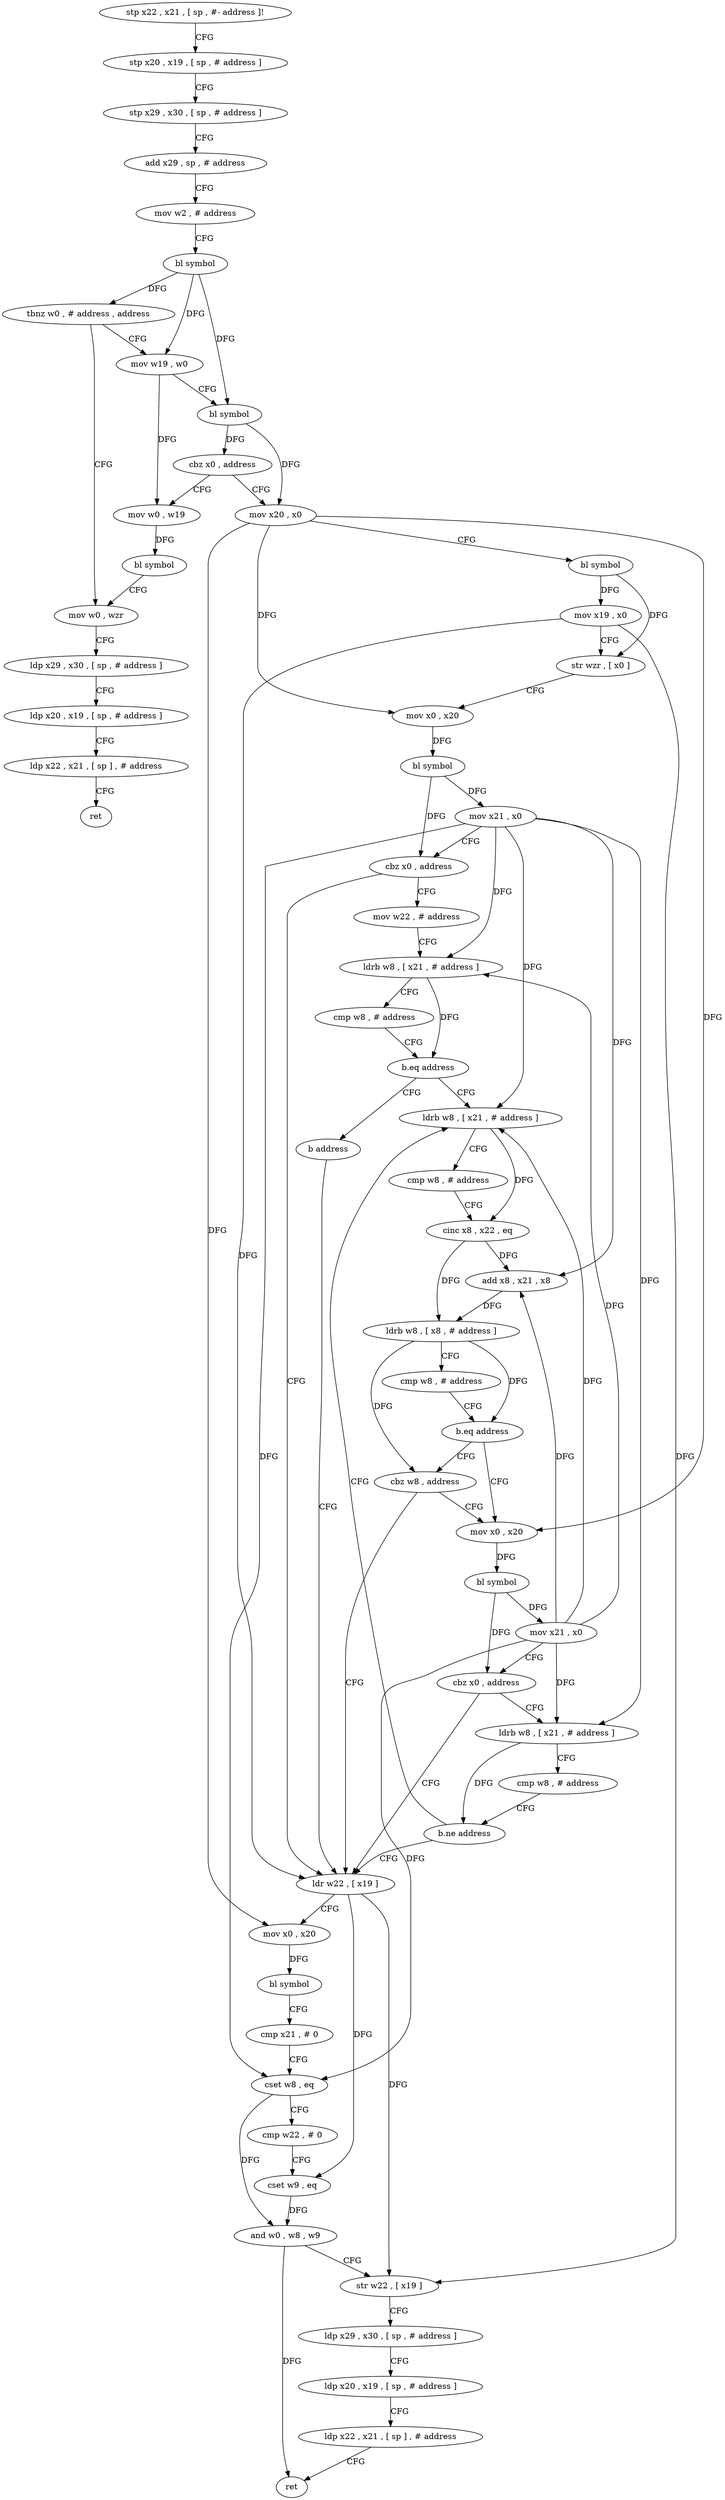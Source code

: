 digraph "func" {
"4208956" [label = "stp x22 , x21 , [ sp , #- address ]!" ]
"4208960" [label = "stp x20 , x19 , [ sp , # address ]" ]
"4208964" [label = "stp x29 , x30 , [ sp , # address ]" ]
"4208968" [label = "add x29 , sp , # address" ]
"4208972" [label = "mov w2 , # address" ]
"4208976" [label = "bl symbol" ]
"4208980" [label = "tbnz w0 , # address , address" ]
"4209168" [label = "mov w0 , wzr" ]
"4208984" [label = "mov w19 , w0" ]
"4209172" [label = "ldp x29 , x30 , [ sp , # address ]" ]
"4209176" [label = "ldp x20 , x19 , [ sp , # address ]" ]
"4209180" [label = "ldp x22 , x21 , [ sp ] , # address" ]
"4209184" [label = "ret" ]
"4208988" [label = "bl symbol" ]
"4208992" [label = "cbz x0 , address" ]
"4209160" [label = "mov w0 , w19" ]
"4208996" [label = "mov x20 , x0" ]
"4209164" [label = "bl symbol" ]
"4209000" [label = "bl symbol" ]
"4209004" [label = "mov x19 , x0" ]
"4209008" [label = "str wzr , [ x0 ]" ]
"4209012" [label = "mov x0 , x20" ]
"4209016" [label = "bl symbol" ]
"4209020" [label = "mov x21 , x0" ]
"4209024" [label = "cbz x0 , address" ]
"4209108" [label = "ldr w22 , [ x19 ]" ]
"4209028" [label = "mov w22 , # address" ]
"4209112" [label = "mov x0 , x20" ]
"4209116" [label = "bl symbol" ]
"4209120" [label = "cmp x21 , # 0" ]
"4209124" [label = "cset w8 , eq" ]
"4209128" [label = "cmp w22 , # 0" ]
"4209132" [label = "cset w9 , eq" ]
"4209136" [label = "and w0 , w8 , w9" ]
"4209140" [label = "str w22 , [ x19 ]" ]
"4209144" [label = "ldp x29 , x30 , [ sp , # address ]" ]
"4209148" [label = "ldp x20 , x19 , [ sp , # address ]" ]
"4209152" [label = "ldp x22 , x21 , [ sp ] , # address" ]
"4209156" [label = "ret" ]
"4209032" [label = "ldrb w8 , [ x21 , # address ]" ]
"4209036" [label = "cmp w8 , # address" ]
"4209040" [label = "b.eq address" ]
"4209076" [label = "ldrb w8 , [ x21 , # address ]" ]
"4209044" [label = "b address" ]
"4209080" [label = "cmp w8 , # address" ]
"4209084" [label = "cinc x8 , x22 , eq" ]
"4209088" [label = "add x8 , x21 , x8" ]
"4209092" [label = "ldrb w8 , [ x8 , # address ]" ]
"4209096" [label = "cmp w8 , # address" ]
"4209100" [label = "b.eq address" ]
"4209048" [label = "mov x0 , x20" ]
"4209104" [label = "cbz w8 , address" ]
"4209052" [label = "bl symbol" ]
"4209056" [label = "mov x21 , x0" ]
"4209060" [label = "cbz x0 , address" ]
"4209064" [label = "ldrb w8 , [ x21 , # address ]" ]
"4209068" [label = "cmp w8 , # address" ]
"4209072" [label = "b.ne address" ]
"4208956" -> "4208960" [ label = "CFG" ]
"4208960" -> "4208964" [ label = "CFG" ]
"4208964" -> "4208968" [ label = "CFG" ]
"4208968" -> "4208972" [ label = "CFG" ]
"4208972" -> "4208976" [ label = "CFG" ]
"4208976" -> "4208980" [ label = "DFG" ]
"4208976" -> "4208984" [ label = "DFG" ]
"4208976" -> "4208988" [ label = "DFG" ]
"4208980" -> "4209168" [ label = "CFG" ]
"4208980" -> "4208984" [ label = "CFG" ]
"4209168" -> "4209172" [ label = "CFG" ]
"4208984" -> "4208988" [ label = "CFG" ]
"4208984" -> "4209160" [ label = "DFG" ]
"4209172" -> "4209176" [ label = "CFG" ]
"4209176" -> "4209180" [ label = "CFG" ]
"4209180" -> "4209184" [ label = "CFG" ]
"4208988" -> "4208992" [ label = "DFG" ]
"4208988" -> "4208996" [ label = "DFG" ]
"4208992" -> "4209160" [ label = "CFG" ]
"4208992" -> "4208996" [ label = "CFG" ]
"4209160" -> "4209164" [ label = "DFG" ]
"4208996" -> "4209000" [ label = "CFG" ]
"4208996" -> "4209012" [ label = "DFG" ]
"4208996" -> "4209112" [ label = "DFG" ]
"4208996" -> "4209048" [ label = "DFG" ]
"4209164" -> "4209168" [ label = "CFG" ]
"4209000" -> "4209004" [ label = "DFG" ]
"4209000" -> "4209008" [ label = "DFG" ]
"4209004" -> "4209008" [ label = "CFG" ]
"4209004" -> "4209108" [ label = "DFG" ]
"4209004" -> "4209140" [ label = "DFG" ]
"4209008" -> "4209012" [ label = "CFG" ]
"4209012" -> "4209016" [ label = "DFG" ]
"4209016" -> "4209020" [ label = "DFG" ]
"4209016" -> "4209024" [ label = "DFG" ]
"4209020" -> "4209024" [ label = "CFG" ]
"4209020" -> "4209124" [ label = "DFG" ]
"4209020" -> "4209032" [ label = "DFG" ]
"4209020" -> "4209076" [ label = "DFG" ]
"4209020" -> "4209088" [ label = "DFG" ]
"4209020" -> "4209064" [ label = "DFG" ]
"4209024" -> "4209108" [ label = "CFG" ]
"4209024" -> "4209028" [ label = "CFG" ]
"4209108" -> "4209112" [ label = "CFG" ]
"4209108" -> "4209132" [ label = "DFG" ]
"4209108" -> "4209140" [ label = "DFG" ]
"4209028" -> "4209032" [ label = "CFG" ]
"4209112" -> "4209116" [ label = "DFG" ]
"4209116" -> "4209120" [ label = "CFG" ]
"4209120" -> "4209124" [ label = "CFG" ]
"4209124" -> "4209128" [ label = "CFG" ]
"4209124" -> "4209136" [ label = "DFG" ]
"4209128" -> "4209132" [ label = "CFG" ]
"4209132" -> "4209136" [ label = "DFG" ]
"4209136" -> "4209140" [ label = "CFG" ]
"4209136" -> "4209156" [ label = "DFG" ]
"4209140" -> "4209144" [ label = "CFG" ]
"4209144" -> "4209148" [ label = "CFG" ]
"4209148" -> "4209152" [ label = "CFG" ]
"4209152" -> "4209156" [ label = "CFG" ]
"4209032" -> "4209036" [ label = "CFG" ]
"4209032" -> "4209040" [ label = "DFG" ]
"4209036" -> "4209040" [ label = "CFG" ]
"4209040" -> "4209076" [ label = "CFG" ]
"4209040" -> "4209044" [ label = "CFG" ]
"4209076" -> "4209080" [ label = "CFG" ]
"4209076" -> "4209084" [ label = "DFG" ]
"4209044" -> "4209108" [ label = "CFG" ]
"4209080" -> "4209084" [ label = "CFG" ]
"4209084" -> "4209088" [ label = "DFG" ]
"4209084" -> "4209092" [ label = "DFG" ]
"4209088" -> "4209092" [ label = "DFG" ]
"4209092" -> "4209096" [ label = "CFG" ]
"4209092" -> "4209100" [ label = "DFG" ]
"4209092" -> "4209104" [ label = "DFG" ]
"4209096" -> "4209100" [ label = "CFG" ]
"4209100" -> "4209048" [ label = "CFG" ]
"4209100" -> "4209104" [ label = "CFG" ]
"4209048" -> "4209052" [ label = "DFG" ]
"4209104" -> "4209048" [ label = "CFG" ]
"4209104" -> "4209108" [ label = "CFG" ]
"4209052" -> "4209056" [ label = "DFG" ]
"4209052" -> "4209060" [ label = "DFG" ]
"4209056" -> "4209060" [ label = "CFG" ]
"4209056" -> "4209124" [ label = "DFG" ]
"4209056" -> "4209032" [ label = "DFG" ]
"4209056" -> "4209076" [ label = "DFG" ]
"4209056" -> "4209088" [ label = "DFG" ]
"4209056" -> "4209064" [ label = "DFG" ]
"4209060" -> "4209108" [ label = "CFG" ]
"4209060" -> "4209064" [ label = "CFG" ]
"4209064" -> "4209068" [ label = "CFG" ]
"4209064" -> "4209072" [ label = "DFG" ]
"4209068" -> "4209072" [ label = "CFG" ]
"4209072" -> "4209108" [ label = "CFG" ]
"4209072" -> "4209076" [ label = "CFG" ]
}
